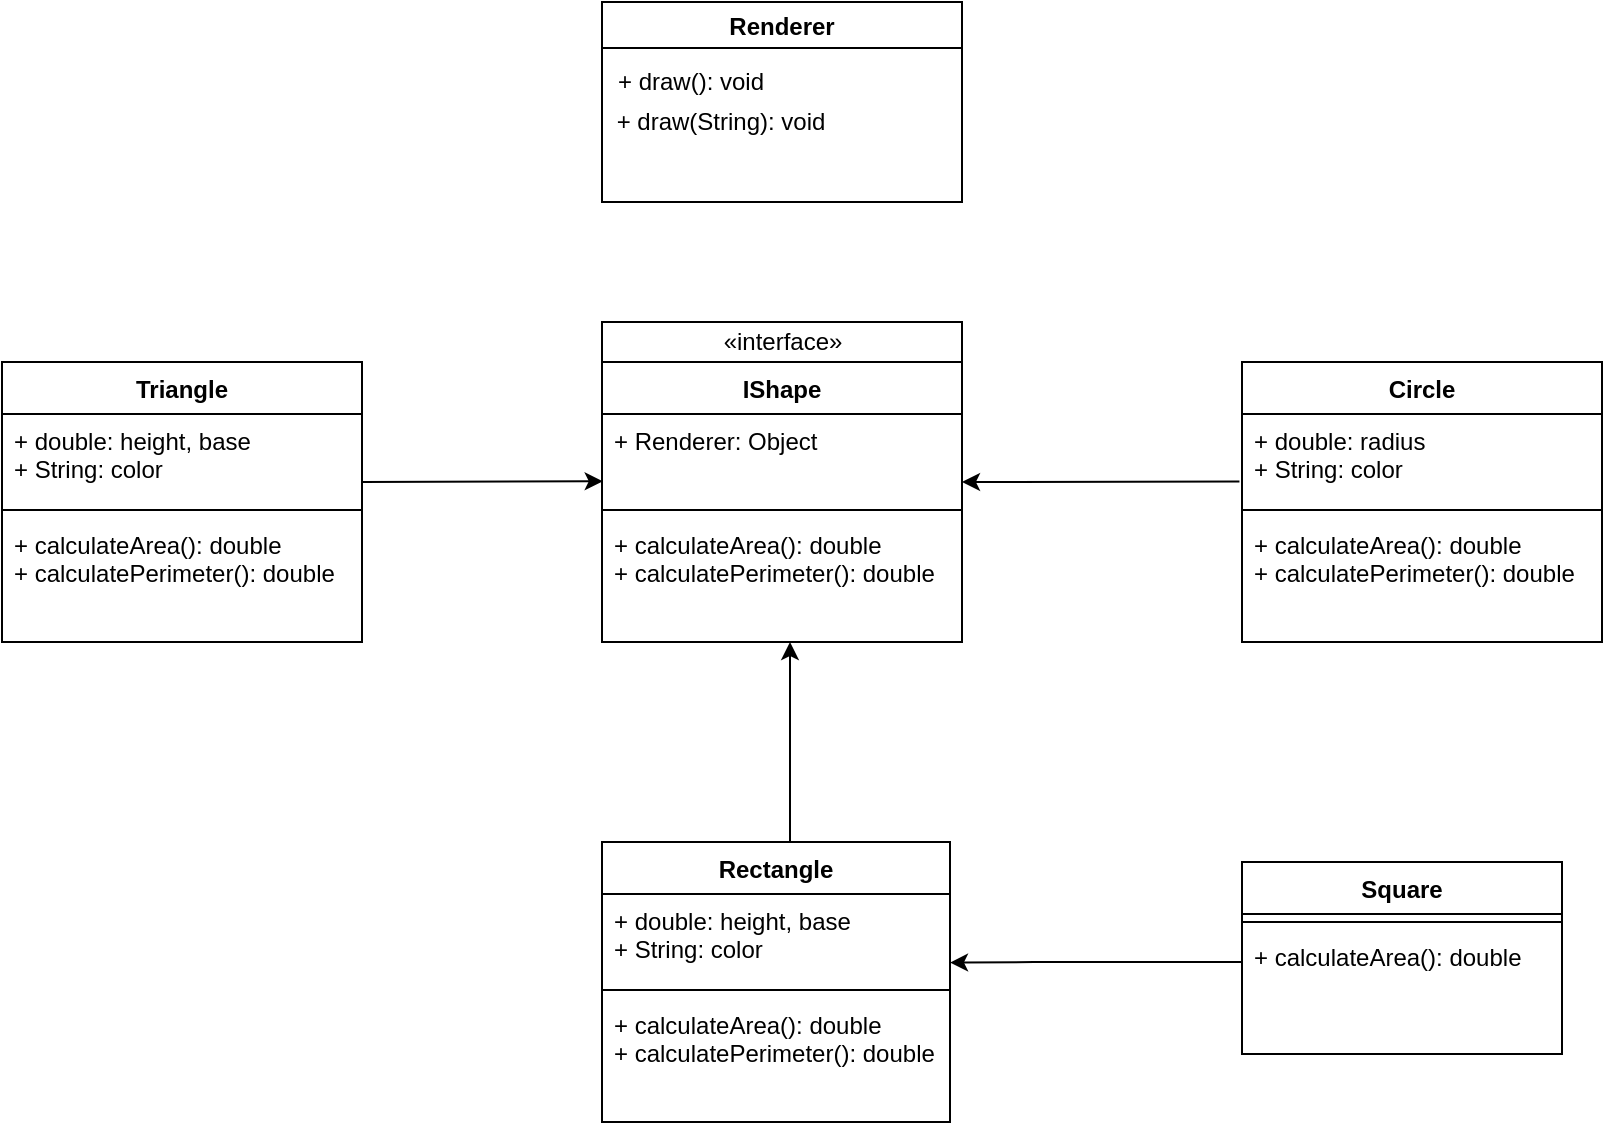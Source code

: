 <mxfile version="20.0.4" type="device"><diagram id="_fXVIHN8Ayp2kC4fUBAy" name="Page-1"><mxGraphModel dx="1038" dy="1708" grid="1" gridSize="10" guides="1" tooltips="1" connect="1" arrows="1" fold="1" page="1" pageScale="1" pageWidth="827" pageHeight="1169" math="0" shadow="0"><root><mxCell id="0"/><mxCell id="1" parent="0"/><mxCell id="dc8kHmHx9tbxnU7fhnM1-18" value="" style="endArrow=classic;html=1;rounded=0;strokeColor=default;entryX=1.025;entryY=0.073;entryDx=0;entryDy=0;entryPerimeter=0;" edge="1" parent="1"><mxGeometry width="50" height="50" relative="1" as="geometry"><mxPoint x="640" y="460" as="sourcePoint"/><mxPoint x="494" y="460.28" as="targetPoint"/><Array as="points"><mxPoint x="536" y="460.06"/></Array></mxGeometry></mxCell><mxCell id="dc8kHmHx9tbxnU7fhnM1-19" value="" style="endArrow=classic;html=1;rounded=0;strokeColor=default;entryX=0.002;entryY=0.764;entryDx=0;entryDy=0;entryPerimeter=0;" edge="1" parent="1" target="dc8kHmHx9tbxnU7fhnM1-28"><mxGeometry width="50" height="50" relative="1" as="geometry"><mxPoint x="200" y="220" as="sourcePoint"/><mxPoint x="331.6" y="218.94" as="targetPoint"/></mxGeometry></mxCell><mxCell id="dc8kHmHx9tbxnU7fhnM1-20" value="" style="endArrow=classic;html=1;rounded=0;strokeColor=default;exitX=-0.008;exitY=0.427;exitDx=0;exitDy=0;exitPerimeter=0;" edge="1" parent="1"><mxGeometry width="50" height="50" relative="1" as="geometry"><mxPoint x="638.72" y="219.78" as="sourcePoint"/><mxPoint x="500" y="220" as="targetPoint"/></mxGeometry></mxCell><mxCell id="dc8kHmHx9tbxnU7fhnM1-21" value="" style="endArrow=classic;html=1;rounded=0;strokeColor=default;exitX=0.5;exitY=0;exitDx=0;exitDy=0;entryX=0.5;entryY=1;entryDx=0;entryDy=0;" edge="1" parent="1"><mxGeometry width="50" height="50" relative="1" as="geometry"><mxPoint x="414" y="400" as="sourcePoint"/><mxPoint x="414" y="300" as="targetPoint"/></mxGeometry></mxCell><mxCell id="dc8kHmHx9tbxnU7fhnM1-22" value="Renderer" style="swimlane;" vertex="1" parent="1"><mxGeometry x="320" y="-20" width="180" height="100" as="geometry"><mxRectangle x="334" y="-60" width="140" height="30" as="alternateBounds"/></mxGeometry></mxCell><mxCell id="dc8kHmHx9tbxnU7fhnM1-46" value="+ draw(): void" style="text;html=1;align=center;verticalAlign=middle;resizable=0;points=[];autosize=1;strokeColor=none;fillColor=none;" vertex="1" parent="dc8kHmHx9tbxnU7fhnM1-22"><mxGeometry x="-6" y="25" width="100" height="30" as="geometry"/></mxCell><mxCell id="dc8kHmHx9tbxnU7fhnM1-47" value="+ draw(String): void" style="text;html=1;align=center;verticalAlign=middle;resizable=0;points=[];autosize=1;strokeColor=none;fillColor=none;" vertex="1" parent="dc8kHmHx9tbxnU7fhnM1-22"><mxGeometry x="-6" y="45" width="130" height="30" as="geometry"/></mxCell><mxCell id="dc8kHmHx9tbxnU7fhnM1-23" value="Triangle" style="swimlane;fontStyle=1;align=center;verticalAlign=top;childLayout=stackLayout;horizontal=1;startSize=26;horizontalStack=0;resizeParent=1;resizeParentMax=0;resizeLast=0;collapsible=1;marginBottom=0;" vertex="1" parent="1"><mxGeometry x="20" y="160" width="180" height="140" as="geometry"><mxRectangle x="40" y="160" width="90" height="30" as="alternateBounds"/></mxGeometry></mxCell><mxCell id="dc8kHmHx9tbxnU7fhnM1-24" value="+ double: height, base&#10;+ String: color" style="text;strokeColor=none;fillColor=none;align=left;verticalAlign=top;spacingLeft=4;spacingRight=4;overflow=hidden;rotatable=0;points=[[0,0.5],[1,0.5]];portConstraint=eastwest;" vertex="1" parent="dc8kHmHx9tbxnU7fhnM1-23"><mxGeometry y="26" width="180" height="44" as="geometry"/></mxCell><mxCell id="dc8kHmHx9tbxnU7fhnM1-25" value="" style="line;strokeWidth=1;fillColor=none;align=left;verticalAlign=middle;spacingTop=-1;spacingLeft=3;spacingRight=3;rotatable=0;labelPosition=right;points=[];portConstraint=eastwest;" vertex="1" parent="dc8kHmHx9tbxnU7fhnM1-23"><mxGeometry y="70" width="180" height="8" as="geometry"/></mxCell><mxCell id="dc8kHmHx9tbxnU7fhnM1-26" value="+ calculateArea(): double&#10;+ calculatePerimeter(): double&#10;" style="text;strokeColor=none;fillColor=none;align=left;verticalAlign=top;spacingLeft=4;spacingRight=4;overflow=hidden;rotatable=0;points=[[0,0.5],[1,0.5]];portConstraint=eastwest;" vertex="1" parent="dc8kHmHx9tbxnU7fhnM1-23"><mxGeometry y="78" width="180" height="62" as="geometry"/></mxCell><mxCell id="dc8kHmHx9tbxnU7fhnM1-27" value="IShape" style="swimlane;fontStyle=1;align=center;verticalAlign=top;childLayout=stackLayout;horizontal=1;startSize=26;horizontalStack=0;resizeParent=1;resizeParentMax=0;resizeLast=0;collapsible=1;marginBottom=0;" vertex="1" parent="1"><mxGeometry x="320" y="160" width="180" height="140" as="geometry"/></mxCell><mxCell id="dc8kHmHx9tbxnU7fhnM1-28" value="+ Renderer: Object" style="text;strokeColor=none;fillColor=none;align=left;verticalAlign=top;spacingLeft=4;spacingRight=4;overflow=hidden;rotatable=0;points=[[0,0.5],[1,0.5]];portConstraint=eastwest;" vertex="1" parent="dc8kHmHx9tbxnU7fhnM1-27"><mxGeometry y="26" width="180" height="44" as="geometry"/></mxCell><mxCell id="dc8kHmHx9tbxnU7fhnM1-29" value="" style="line;strokeWidth=1;fillColor=none;align=left;verticalAlign=middle;spacingTop=-1;spacingLeft=3;spacingRight=3;rotatable=0;labelPosition=right;points=[];portConstraint=eastwest;" vertex="1" parent="dc8kHmHx9tbxnU7fhnM1-27"><mxGeometry y="70" width="180" height="8" as="geometry"/></mxCell><mxCell id="dc8kHmHx9tbxnU7fhnM1-30" value="+ calculateArea(): double&#10;+ calculatePerimeter(): double&#10;" style="text;strokeColor=none;fillColor=none;align=left;verticalAlign=top;spacingLeft=4;spacingRight=4;overflow=hidden;rotatable=0;points=[[0,0.5],[1,0.5]];portConstraint=eastwest;" vertex="1" parent="dc8kHmHx9tbxnU7fhnM1-27"><mxGeometry y="78" width="180" height="62" as="geometry"/></mxCell><mxCell id="dc8kHmHx9tbxnU7fhnM1-31" value="Circle" style="swimlane;fontStyle=1;align=center;verticalAlign=top;childLayout=stackLayout;horizontal=1;startSize=26;horizontalStack=0;resizeParent=1;resizeParentMax=0;resizeLast=0;collapsible=1;marginBottom=0;" vertex="1" parent="1"><mxGeometry x="640" y="160" width="180" height="140" as="geometry"/></mxCell><mxCell id="dc8kHmHx9tbxnU7fhnM1-32" value="+ double: radius&#10;+ String: color" style="text;strokeColor=none;fillColor=none;align=left;verticalAlign=top;spacingLeft=4;spacingRight=4;overflow=hidden;rotatable=0;points=[[0,0.5],[1,0.5]];portConstraint=eastwest;" vertex="1" parent="dc8kHmHx9tbxnU7fhnM1-31"><mxGeometry y="26" width="180" height="44" as="geometry"/></mxCell><mxCell id="dc8kHmHx9tbxnU7fhnM1-33" value="" style="line;strokeWidth=1;fillColor=none;align=left;verticalAlign=middle;spacingTop=-1;spacingLeft=3;spacingRight=3;rotatable=0;labelPosition=right;points=[];portConstraint=eastwest;" vertex="1" parent="dc8kHmHx9tbxnU7fhnM1-31"><mxGeometry y="70" width="180" height="8" as="geometry"/></mxCell><mxCell id="dc8kHmHx9tbxnU7fhnM1-34" value="+ calculateArea(): double&#10;+ calculatePerimeter(): double&#10;" style="text;strokeColor=none;fillColor=none;align=left;verticalAlign=top;spacingLeft=4;spacingRight=4;overflow=hidden;rotatable=0;points=[[0,0.5],[1,0.5]];portConstraint=eastwest;" vertex="1" parent="dc8kHmHx9tbxnU7fhnM1-31"><mxGeometry y="78" width="180" height="62" as="geometry"/></mxCell><mxCell id="dc8kHmHx9tbxnU7fhnM1-35" value="Rectangle" style="swimlane;fontStyle=1;align=center;verticalAlign=top;childLayout=stackLayout;horizontal=1;startSize=26;horizontalStack=0;resizeParent=1;resizeParentMax=0;resizeLast=0;collapsible=1;marginBottom=0;" vertex="1" parent="1"><mxGeometry x="320" y="400" width="174" height="140" as="geometry"/></mxCell><mxCell id="dc8kHmHx9tbxnU7fhnM1-36" value="+ double: height, base&#10;+ String: color" style="text;strokeColor=none;fillColor=none;align=left;verticalAlign=top;spacingLeft=4;spacingRight=4;overflow=hidden;rotatable=0;points=[[0,0.5],[1,0.5]];portConstraint=eastwest;" vertex="1" parent="dc8kHmHx9tbxnU7fhnM1-35"><mxGeometry y="26" width="174" height="44" as="geometry"/></mxCell><mxCell id="dc8kHmHx9tbxnU7fhnM1-37" value="" style="line;strokeWidth=1;fillColor=none;align=left;verticalAlign=middle;spacingTop=-1;spacingLeft=3;spacingRight=3;rotatable=0;labelPosition=right;points=[];portConstraint=eastwest;" vertex="1" parent="dc8kHmHx9tbxnU7fhnM1-35"><mxGeometry y="70" width="174" height="8" as="geometry"/></mxCell><mxCell id="dc8kHmHx9tbxnU7fhnM1-38" value="+ calculateArea(): double&#10;+ calculatePerimeter(): double&#10;" style="text;strokeColor=none;fillColor=none;align=left;verticalAlign=top;spacingLeft=4;spacingRight=4;overflow=hidden;rotatable=0;points=[[0,0.5],[1,0.5]];portConstraint=eastwest;" vertex="1" parent="dc8kHmHx9tbxnU7fhnM1-35"><mxGeometry y="78" width="174" height="62" as="geometry"/></mxCell><mxCell id="dc8kHmHx9tbxnU7fhnM1-39" value="Square" style="swimlane;fontStyle=1;align=center;verticalAlign=top;childLayout=stackLayout;horizontal=1;startSize=26;horizontalStack=0;resizeParent=1;resizeParentMax=0;resizeLast=0;collapsible=1;marginBottom=0;" vertex="1" parent="1"><mxGeometry x="640" y="410" width="160" height="96" as="geometry"/></mxCell><mxCell id="dc8kHmHx9tbxnU7fhnM1-41" value="" style="line;strokeWidth=1;fillColor=none;align=left;verticalAlign=middle;spacingTop=-1;spacingLeft=3;spacingRight=3;rotatable=0;labelPosition=right;points=[];portConstraint=eastwest;" vertex="1" parent="dc8kHmHx9tbxnU7fhnM1-39"><mxGeometry y="26" width="160" height="8" as="geometry"/></mxCell><mxCell id="dc8kHmHx9tbxnU7fhnM1-42" value="+ calculateArea(): double" style="text;strokeColor=none;fillColor=none;align=left;verticalAlign=top;spacingLeft=4;spacingRight=4;overflow=hidden;rotatable=0;points=[[0,0.5],[1,0.5]];portConstraint=eastwest;" vertex="1" parent="dc8kHmHx9tbxnU7fhnM1-39"><mxGeometry y="34" width="160" height="62" as="geometry"/></mxCell><mxCell id="dc8kHmHx9tbxnU7fhnM1-44" value="«interface»" style="html=1;" vertex="1" parent="1"><mxGeometry x="320" y="140" width="180" height="20" as="geometry"/></mxCell></root></mxGraphModel></diagram></mxfile>